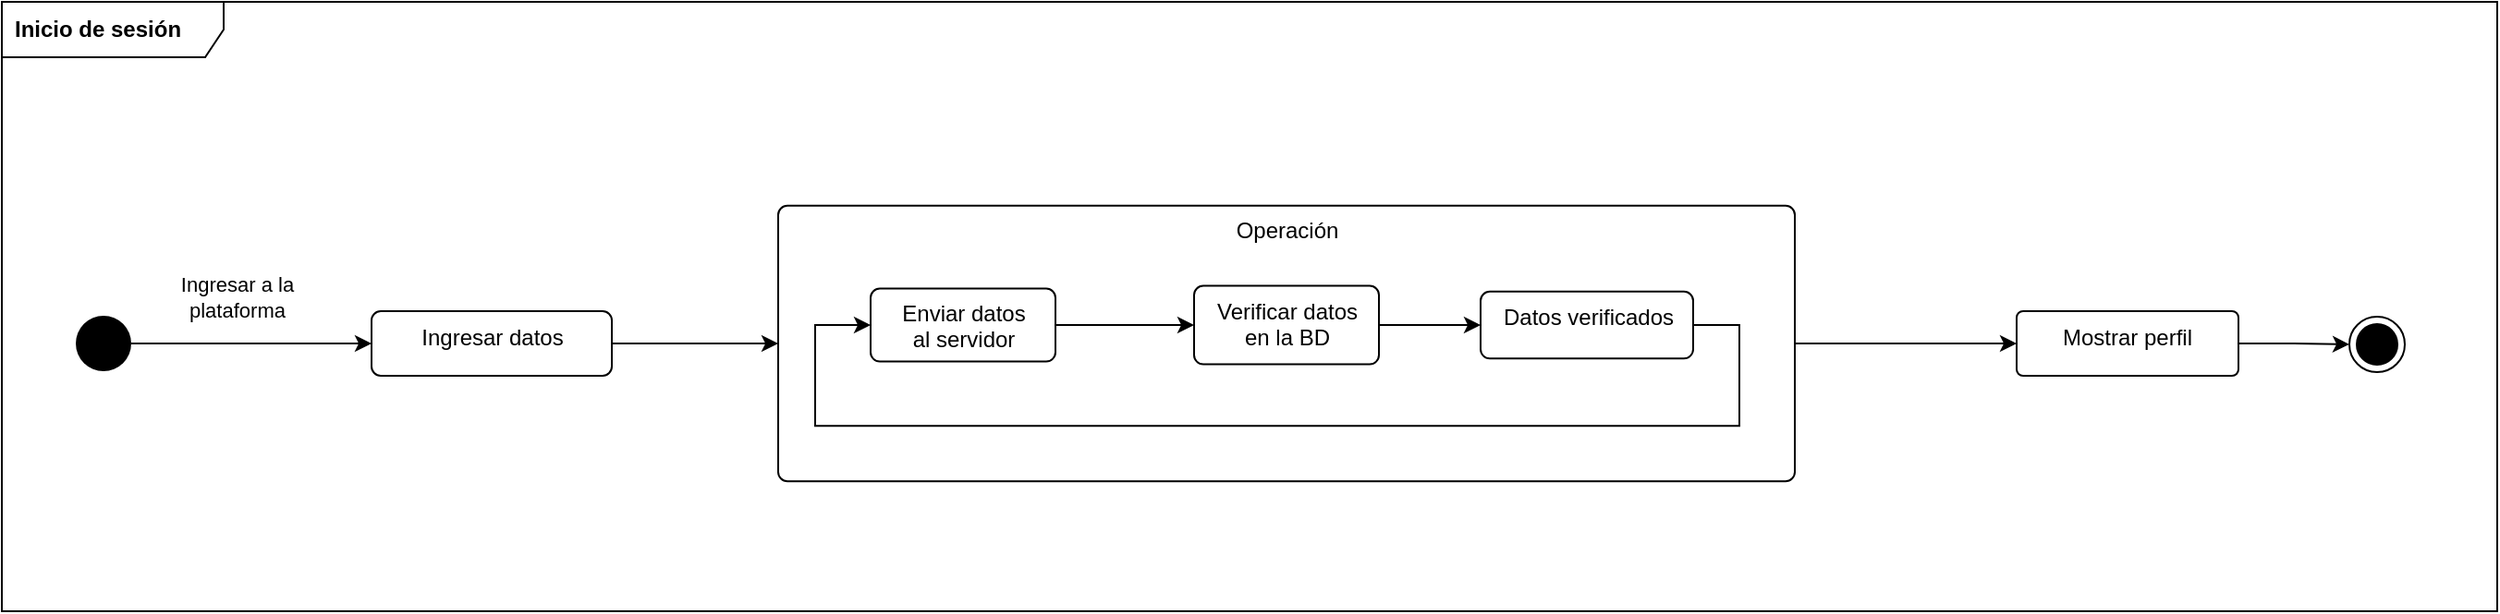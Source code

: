 <mxfile>
    <diagram id="v09GCHFTd84oWkEr0fIc" name="Página-1">
        <mxGraphModel dx="3194" dy="2286" grid="1" gridSize="10" guides="1" tooltips="1" connect="1" arrows="1" fold="1" page="1" pageScale="1" pageWidth="1654" pageHeight="600" math="0" shadow="0">
            <root>
                <mxCell id="0"/>
                <mxCell id="1" parent="0"/>
                <mxCell id="7" value="&lt;b&gt;Inicio de sesión&lt;/b&gt;" style="shape=umlFrame;whiteSpace=wrap;html=1;width=120;height=30;boundedLbl=1;verticalAlign=middle;align=left;spacingLeft=5;" parent="1" vertex="1">
                    <mxGeometry x="140" y="120" width="1350" height="330" as="geometry"/>
                </mxCell>
                <mxCell id="34" value="" style="edgeStyle=orthogonalEdgeStyle;rounded=0;orthogonalLoop=1;jettySize=auto;html=1;" edge="1" parent="1" source="15" target="27">
                    <mxGeometry relative="1" as="geometry"/>
                </mxCell>
                <mxCell id="15" value="Ingresar datos" style="html=1;align=center;verticalAlign=top;rounded=1;absoluteArcSize=1;arcSize=10;dashed=0;" parent="1" vertex="1">
                    <mxGeometry x="340" y="287.5" width="130" height="35" as="geometry"/>
                </mxCell>
                <mxCell id="19" value="" style="edgeStyle=orthogonalEdgeStyle;rounded=0;orthogonalLoop=1;jettySize=auto;html=1;entryX=0;entryY=0.5;entryDx=0;entryDy=0;" parent="1" source="17" target="15" edge="1">
                    <mxGeometry relative="1" as="geometry">
                        <mxPoint x="255" y="305" as="targetPoint"/>
                    </mxGeometry>
                </mxCell>
                <mxCell id="20" value="Ingresar a la &lt;br&gt;plataforma" style="edgeLabel;html=1;align=center;verticalAlign=middle;resizable=0;points=[];" parent="19" vertex="1" connectable="0">
                    <mxGeometry x="0.3" y="-2" relative="1" as="geometry">
                        <mxPoint x="-28" y="-27" as="offset"/>
                    </mxGeometry>
                </mxCell>
                <mxCell id="17" value="" style="ellipse;fillColor=#000000;strokeColor=none;" parent="1" vertex="1">
                    <mxGeometry x="180" y="290" width="30" height="30" as="geometry"/>
                </mxCell>
                <mxCell id="26" value="" style="edgeStyle=orthogonalEdgeStyle;rounded=0;orthogonalLoop=1;jettySize=auto;html=1;" parent="1" source="21" target="25" edge="1">
                    <mxGeometry relative="1" as="geometry"/>
                </mxCell>
                <mxCell id="21" value="Mostrar perfil" style="whiteSpace=wrap;html=1;rounded=1;dashed=0;verticalAlign=top;arcSize=10;" parent="1" vertex="1">
                    <mxGeometry x="1230" y="287.5" width="120" height="35" as="geometry"/>
                </mxCell>
                <mxCell id="25" value="" style="ellipse;html=1;shape=endState;fillColor=#000000;strokeColor=#000000;" parent="1" vertex="1">
                    <mxGeometry x="1410" y="290.5" width="30" height="30" as="geometry"/>
                </mxCell>
                <mxCell id="27" value="Operación" style="html=1;align=center;verticalAlign=top;rounded=1;absoluteArcSize=1;arcSize=10;dashed=0;" vertex="1" parent="1">
                    <mxGeometry x="560" y="230.38" width="550" height="149.25" as="geometry"/>
                </mxCell>
                <mxCell id="31" value="" style="edgeStyle=orthogonalEdgeStyle;rounded=0;orthogonalLoop=1;jettySize=auto;html=1;" edge="1" parent="1" source="28" target="29">
                    <mxGeometry relative="1" as="geometry"/>
                </mxCell>
                <mxCell id="28" value="Enviar datos &lt;br&gt;al servidor" style="html=1;align=center;verticalAlign=top;rounded=1;absoluteArcSize=1;arcSize=10;dashed=0;" vertex="1" parent="1">
                    <mxGeometry x="610" y="275.26" width="100" height="39.5" as="geometry"/>
                </mxCell>
                <mxCell id="32" value="" style="edgeStyle=orthogonalEdgeStyle;rounded=0;orthogonalLoop=1;jettySize=auto;html=1;" edge="1" parent="1" source="29" target="30">
                    <mxGeometry relative="1" as="geometry"/>
                </mxCell>
                <mxCell id="29" value="Verificar datos &lt;br&gt;en la BD" style="html=1;align=center;verticalAlign=top;rounded=1;absoluteArcSize=1;arcSize=10;dashed=0;" vertex="1" parent="1">
                    <mxGeometry x="785" y="273.76" width="100" height="42.5" as="geometry"/>
                </mxCell>
                <mxCell id="30" value="Datos verificados" style="html=1;align=center;verticalAlign=top;rounded=1;absoluteArcSize=1;arcSize=10;dashed=0;" vertex="1" parent="1">
                    <mxGeometry x="940" y="276.89" width="115" height="36.25" as="geometry"/>
                </mxCell>
                <mxCell id="33" value="" style="edgeStyle=orthogonalEdgeStyle;rounded=0;orthogonalLoop=1;jettySize=auto;html=1;exitX=1;exitY=0.5;exitDx=0;exitDy=0;entryX=0;entryY=0.5;entryDx=0;entryDy=0;" edge="1" parent="1" source="30" target="28">
                    <mxGeometry relative="1" as="geometry">
                        <mxPoint x="1030" y="349.63" as="sourcePoint"/>
                        <mxPoint x="1105" y="349.63" as="targetPoint"/>
                        <Array as="points">
                            <mxPoint x="1080" y="294.63"/>
                            <mxPoint x="1080" y="349.63"/>
                            <mxPoint x="580" y="349.63"/>
                            <mxPoint x="580" y="294.63"/>
                        </Array>
                    </mxGeometry>
                </mxCell>
                <mxCell id="37" value="" style="edgeStyle=orthogonalEdgeStyle;rounded=0;orthogonalLoop=1;jettySize=auto;html=1;" edge="1" parent="1" source="27" target="21">
                    <mxGeometry relative="1" as="geometry">
                        <mxPoint x="1130" y="305" as="sourcePoint"/>
                        <mxPoint x="1205" y="305" as="targetPoint"/>
                    </mxGeometry>
                </mxCell>
            </root>
        </mxGraphModel>
    </diagram>
</mxfile>